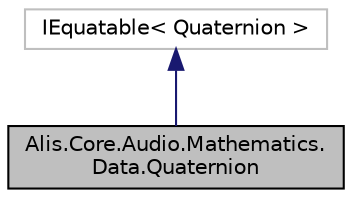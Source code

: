 digraph "Alis.Core.Audio.Mathematics.Data.Quaternion"
{
 // LATEX_PDF_SIZE
  edge [fontname="Helvetica",fontsize="10",labelfontname="Helvetica",labelfontsize="10"];
  node [fontname="Helvetica",fontsize="10",shape=record];
  Node1 [label="Alis.Core.Audio.Mathematics.\lData.Quaternion",height=0.2,width=0.4,color="black", fillcolor="grey75", style="filled", fontcolor="black",tooltip="Represents a Quaternion."];
  Node2 -> Node1 [dir="back",color="midnightblue",fontsize="10",style="solid",fontname="Helvetica"];
  Node2 [label="IEquatable\< Quaternion \>",height=0.2,width=0.4,color="grey75", fillcolor="white", style="filled",tooltip=" "];
}
